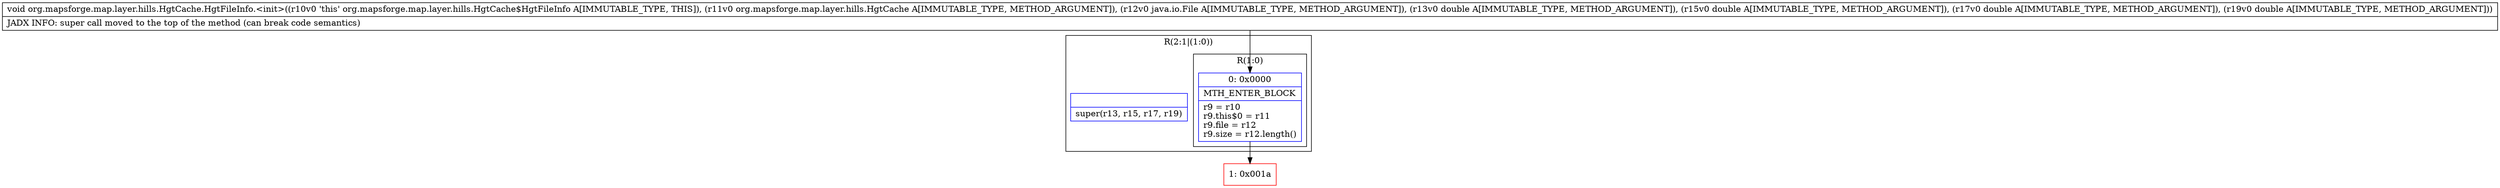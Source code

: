 digraph "CFG fororg.mapsforge.map.layer.hills.HgtCache.HgtFileInfo.\<init\>(Lorg\/mapsforge\/map\/layer\/hills\/HgtCache;Ljava\/io\/File;DDDD)V" {
subgraph cluster_Region_775657146 {
label = "R(2:1|(1:0))";
node [shape=record,color=blue];
Node_InsnContainer_1942370876 [shape=record,label="{|super(r13, r15, r17, r19)\l}"];
subgraph cluster_Region_1475702091 {
label = "R(1:0)";
node [shape=record,color=blue];
Node_0 [shape=record,label="{0\:\ 0x0000|MTH_ENTER_BLOCK\l|r9 = r10\lr9.this$0 = r11\lr9.file = r12\lr9.size = r12.length()\l}"];
}
}
Node_1 [shape=record,color=red,label="{1\:\ 0x001a}"];
MethodNode[shape=record,label="{void org.mapsforge.map.layer.hills.HgtCache.HgtFileInfo.\<init\>((r10v0 'this' org.mapsforge.map.layer.hills.HgtCache$HgtFileInfo A[IMMUTABLE_TYPE, THIS]), (r11v0 org.mapsforge.map.layer.hills.HgtCache A[IMMUTABLE_TYPE, METHOD_ARGUMENT]), (r12v0 java.io.File A[IMMUTABLE_TYPE, METHOD_ARGUMENT]), (r13v0 double A[IMMUTABLE_TYPE, METHOD_ARGUMENT]), (r15v0 double A[IMMUTABLE_TYPE, METHOD_ARGUMENT]), (r17v0 double A[IMMUTABLE_TYPE, METHOD_ARGUMENT]), (r19v0 double A[IMMUTABLE_TYPE, METHOD_ARGUMENT]))  | JADX INFO: super call moved to the top of the method (can break code semantics)\l}"];
MethodNode -> Node_0;
Node_0 -> Node_1;
}

